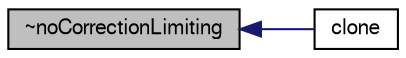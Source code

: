 digraph "~noCorrectionLimiting"
{
  bgcolor="transparent";
  edge [fontname="FreeSans",fontsize="10",labelfontname="FreeSans",labelfontsize="10"];
  node [fontname="FreeSans",fontsize="10",shape=record];
  rankdir="LR";
  Node7 [label="~noCorrectionLimiting",height=0.2,width=0.4,color="black", fillcolor="grey75", style="filled", fontcolor="black"];
  Node7 -> Node8 [dir="back",color="midnightblue",fontsize="10",style="solid",fontname="FreeSans"];
  Node8 [label="clone",height=0.2,width=0.4,color="black",URL="$a24226.html#abcfce13ed2d3122791b16399a1ad451a",tooltip="Construct and return a clone. "];
}

